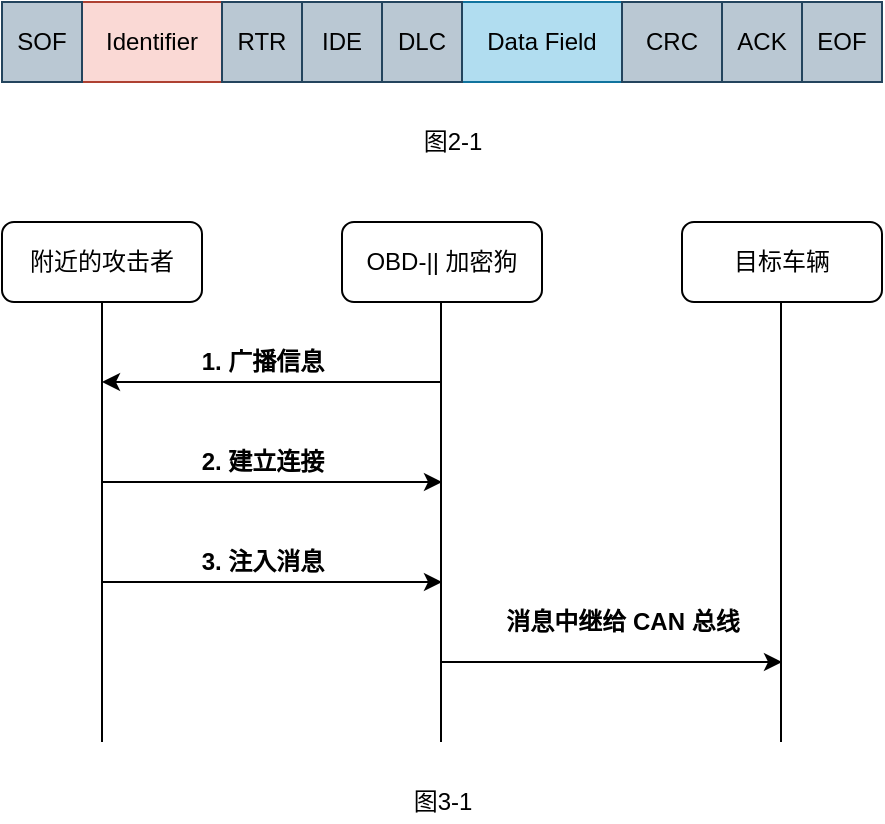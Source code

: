 <mxfile version="14.2.3" type="github">
  <diagram id="NZmnoHppKEA7yZiFLUxY" name="Page-1">
    <mxGraphModel dx="1038" dy="580" grid="1" gridSize="10" guides="1" tooltips="1" connect="1" arrows="1" fold="1" page="1" pageScale="1" pageWidth="827" pageHeight="1169" math="0" shadow="0">
      <root>
        <mxCell id="0" />
        <mxCell id="1" parent="0" />
        <mxCell id="kOJkTiRPp7qeT44bq7To-1" value="ACK" style="rounded=0;whiteSpace=wrap;html=1;align=center;fillColor=#bac8d3;strokeColor=#23445d;" parent="1" vertex="1">
          <mxGeometry x="460" y="70" width="40" height="40" as="geometry" />
        </mxCell>
        <mxCell id="kOJkTiRPp7qeT44bq7To-2" value="CRC" style="rounded=0;whiteSpace=wrap;html=1;" parent="1" vertex="1">
          <mxGeometry x="410" y="70" width="50" height="40" as="geometry" />
        </mxCell>
        <mxCell id="kOJkTiRPp7qeT44bq7To-3" value="Data Field" style="rounded=0;whiteSpace=wrap;html=1;fillColor=#b1ddf0;strokeColor=#10739e;" parent="1" vertex="1">
          <mxGeometry x="330" y="70" width="80" height="40" as="geometry" />
        </mxCell>
        <mxCell id="kOJkTiRPp7qeT44bq7To-4" value="DLC" style="rounded=0;whiteSpace=wrap;html=1;" parent="1" vertex="1">
          <mxGeometry x="290" y="70" width="40" height="40" as="geometry" />
        </mxCell>
        <mxCell id="kOJkTiRPp7qeT44bq7To-5" value="IDE" style="rounded=0;whiteSpace=wrap;html=1;" parent="1" vertex="1">
          <mxGeometry x="250" y="70" width="40" height="40" as="geometry" />
        </mxCell>
        <mxCell id="kOJkTiRPp7qeT44bq7To-6" value="RTR" style="rounded=0;whiteSpace=wrap;html=1;" parent="1" vertex="1">
          <mxGeometry x="210" y="70" width="40" height="40" as="geometry" />
        </mxCell>
        <mxCell id="kOJkTiRPp7qeT44bq7To-7" value="Identifier" style="rounded=0;whiteSpace=wrap;html=1;fillColor=#fad9d5;strokeColor=#ae4132;" parent="1" vertex="1">
          <mxGeometry x="140" y="70" width="70" height="40" as="geometry" />
        </mxCell>
        <mxCell id="kOJkTiRPp7qeT44bq7To-8" value="SOF" style="rounded=0;whiteSpace=wrap;html=1;fillColor=#bac8d3;strokeColor=#23445d;" parent="1" vertex="1">
          <mxGeometry x="100" y="70" width="40" height="40" as="geometry" />
        </mxCell>
        <mxCell id="kOJkTiRPp7qeT44bq7To-9" value="EOF" style="rounded=0;whiteSpace=wrap;html=1;fillColor=#bac8d3;strokeColor=#23445d;" parent="1" vertex="1">
          <mxGeometry x="500" y="70" width="40" height="40" as="geometry" />
        </mxCell>
        <mxCell id="kOJkTiRPp7qeT44bq7To-10" value="RTR" style="rounded=0;whiteSpace=wrap;html=1;fillColor=#bac8d3;strokeColor=#23445d;" parent="1" vertex="1">
          <mxGeometry x="210" y="70" width="40" height="40" as="geometry" />
        </mxCell>
        <mxCell id="kOJkTiRPp7qeT44bq7To-11" value="IDE" style="rounded=0;whiteSpace=wrap;html=1;fillColor=#bac8d3;strokeColor=#23445d;" parent="1" vertex="1">
          <mxGeometry x="250" y="70" width="40" height="40" as="geometry" />
        </mxCell>
        <mxCell id="kOJkTiRPp7qeT44bq7To-12" value="DLC" style="rounded=0;whiteSpace=wrap;html=1;fillColor=#bac8d3;strokeColor=#23445d;" parent="1" vertex="1">
          <mxGeometry x="290" y="70" width="40" height="40" as="geometry" />
        </mxCell>
        <mxCell id="kOJkTiRPp7qeT44bq7To-13" value="CRC" style="rounded=0;whiteSpace=wrap;html=1;fillColor=#bac8d3;strokeColor=#23445d;" parent="1" vertex="1">
          <mxGeometry x="410" y="70" width="50" height="40" as="geometry" />
        </mxCell>
        <mxCell id="kOJkTiRPp7qeT44bq7To-14" value="图2-1" style="text;html=1;align=center;verticalAlign=middle;resizable=0;points=[];autosize=1;" parent="1" vertex="1">
          <mxGeometry x="300" y="130" width="50" height="20" as="geometry" />
        </mxCell>
        <mxCell id="ySkVc8_IrI0fRccdwOmt-1" value="附近的攻击者" style="rounded=1;whiteSpace=wrap;html=1;" vertex="1" parent="1">
          <mxGeometry x="100" y="180" width="100" height="40" as="geometry" />
        </mxCell>
        <mxCell id="ySkVc8_IrI0fRccdwOmt-2" value="OBD-|| 加密狗" style="rounded=1;whiteSpace=wrap;html=1;" vertex="1" parent="1">
          <mxGeometry x="270" y="180" width="100" height="40" as="geometry" />
        </mxCell>
        <mxCell id="ySkVc8_IrI0fRccdwOmt-3" value="目标车辆" style="rounded=1;whiteSpace=wrap;html=1;" vertex="1" parent="1">
          <mxGeometry x="440" y="180" width="100" height="40" as="geometry" />
        </mxCell>
        <mxCell id="ySkVc8_IrI0fRccdwOmt-4" value="" style="endArrow=none;html=1;entryX=0.5;entryY=1;entryDx=0;entryDy=0;" edge="1" parent="1" target="ySkVc8_IrI0fRccdwOmt-1">
          <mxGeometry width="50" height="50" relative="1" as="geometry">
            <mxPoint x="150" y="440" as="sourcePoint" />
            <mxPoint x="180" y="270" as="targetPoint" />
          </mxGeometry>
        </mxCell>
        <mxCell id="ySkVc8_IrI0fRccdwOmt-5" value="" style="endArrow=none;html=1;entryX=0.5;entryY=1;entryDx=0;entryDy=0;" edge="1" parent="1">
          <mxGeometry width="50" height="50" relative="1" as="geometry">
            <mxPoint x="489.5" y="440" as="sourcePoint" />
            <mxPoint x="489.5" y="220" as="targetPoint" />
          </mxGeometry>
        </mxCell>
        <mxCell id="ySkVc8_IrI0fRccdwOmt-6" value="" style="endArrow=none;html=1;entryX=0.5;entryY=1;entryDx=0;entryDy=0;" edge="1" parent="1">
          <mxGeometry width="50" height="50" relative="1" as="geometry">
            <mxPoint x="319.5" y="440" as="sourcePoint" />
            <mxPoint x="319.5" y="220" as="targetPoint" />
          </mxGeometry>
        </mxCell>
        <mxCell id="ySkVc8_IrI0fRccdwOmt-7" value="" style="endArrow=classic;html=1;" edge="1" parent="1">
          <mxGeometry width="50" height="50" relative="1" as="geometry">
            <mxPoint x="320" y="260" as="sourcePoint" />
            <mxPoint x="150" y="260" as="targetPoint" />
          </mxGeometry>
        </mxCell>
        <mxCell id="ySkVc8_IrI0fRccdwOmt-8" value="&lt;b&gt;1. 广播信息&lt;/b&gt;" style="text;html=1;align=center;verticalAlign=middle;resizable=0;points=[];autosize=1;" vertex="1" parent="1">
          <mxGeometry x="190" y="240" width="80" height="20" as="geometry" />
        </mxCell>
        <mxCell id="ySkVc8_IrI0fRccdwOmt-9" value="" style="endArrow=classic;html=1;" edge="1" parent="1">
          <mxGeometry width="50" height="50" relative="1" as="geometry">
            <mxPoint x="150" y="310" as="sourcePoint" />
            <mxPoint x="320" y="310" as="targetPoint" />
          </mxGeometry>
        </mxCell>
        <mxCell id="ySkVc8_IrI0fRccdwOmt-10" value="" style="endArrow=classic;html=1;" edge="1" parent="1">
          <mxGeometry width="50" height="50" relative="1" as="geometry">
            <mxPoint x="150" y="360" as="sourcePoint" />
            <mxPoint x="320" y="360" as="targetPoint" />
          </mxGeometry>
        </mxCell>
        <mxCell id="ySkVc8_IrI0fRccdwOmt-11" value="" style="endArrow=classic;html=1;" edge="1" parent="1">
          <mxGeometry width="50" height="50" relative="1" as="geometry">
            <mxPoint x="320" y="400" as="sourcePoint" />
            <mxPoint x="490" y="400" as="targetPoint" />
          </mxGeometry>
        </mxCell>
        <mxCell id="ySkVc8_IrI0fRccdwOmt-12" value="&lt;b&gt;2. 建立连接&lt;/b&gt;" style="text;html=1;align=center;verticalAlign=middle;resizable=0;points=[];autosize=1;" vertex="1" parent="1">
          <mxGeometry x="190" y="290" width="80" height="20" as="geometry" />
        </mxCell>
        <mxCell id="ySkVc8_IrI0fRccdwOmt-13" value="&lt;b&gt;3. 注入消息&lt;/b&gt;" style="text;html=1;align=center;verticalAlign=middle;resizable=0;points=[];autosize=1;" vertex="1" parent="1">
          <mxGeometry x="190" y="340" width="80" height="20" as="geometry" />
        </mxCell>
        <mxCell id="ySkVc8_IrI0fRccdwOmt-14" value="&lt;b&gt;消息中继给 CAN 总线&lt;/b&gt;" style="text;html=1;align=center;verticalAlign=middle;resizable=0;points=[];autosize=1;" vertex="1" parent="1">
          <mxGeometry x="345" y="370" width="130" height="20" as="geometry" />
        </mxCell>
        <mxCell id="ySkVc8_IrI0fRccdwOmt-15" value="图3-1" style="text;html=1;align=center;verticalAlign=middle;resizable=0;points=[];autosize=1;" vertex="1" parent="1">
          <mxGeometry x="295" y="460" width="50" height="20" as="geometry" />
        </mxCell>
      </root>
    </mxGraphModel>
  </diagram>
</mxfile>
